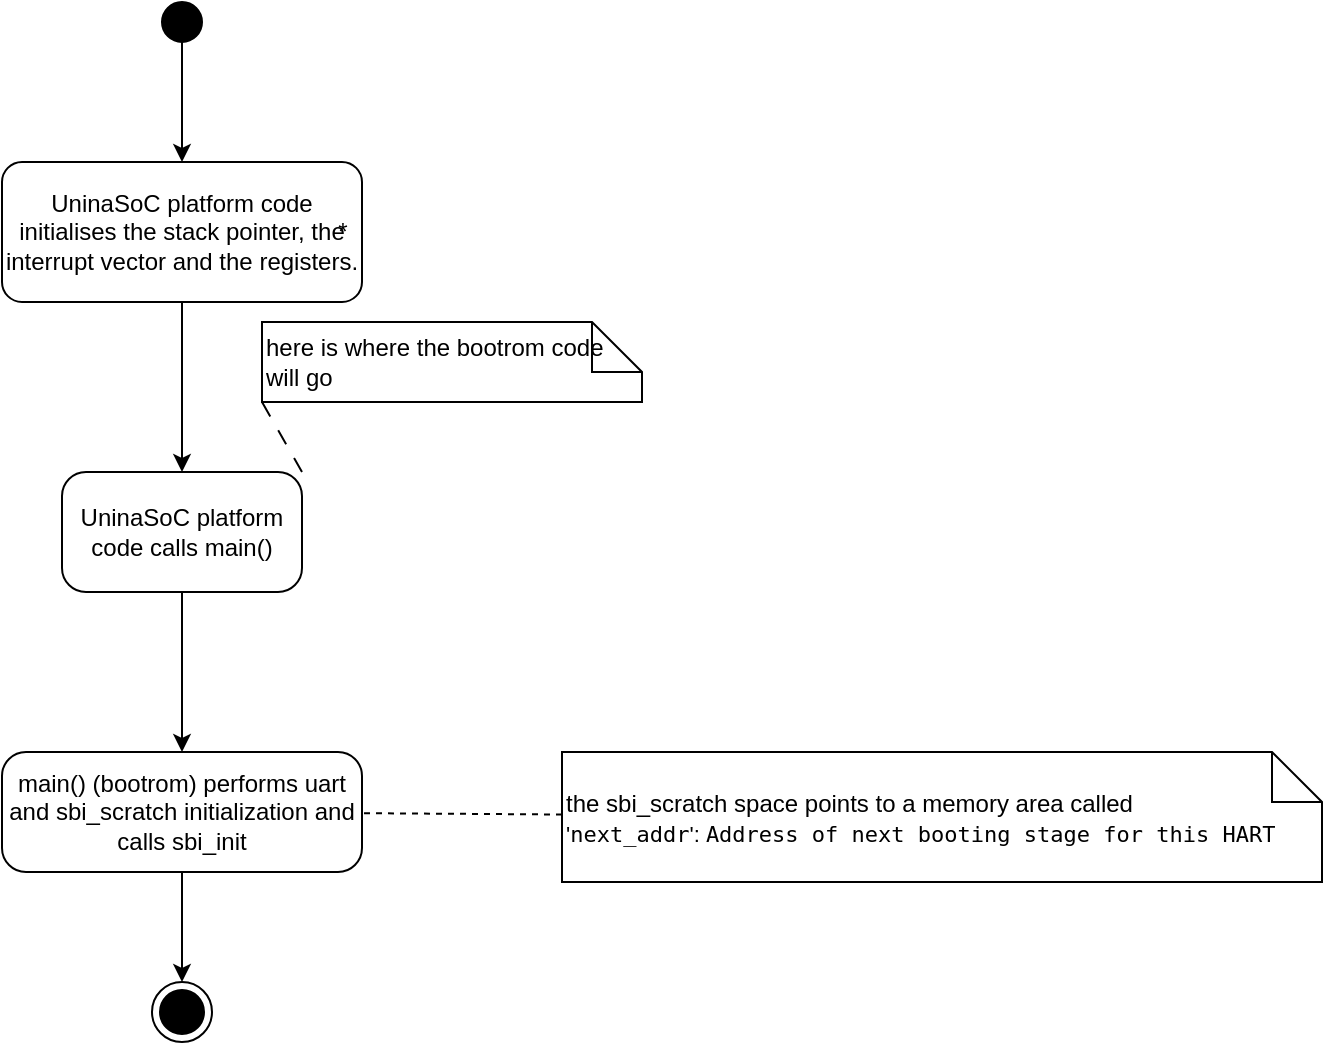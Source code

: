 <mxfile>
    <diagram id="r-MCoZjEIe7-ocMDFM3Q" name="Page-1">
        <mxGraphModel dx="622" dy="303" grid="1" gridSize="10" guides="1" tooltips="1" connect="1" arrows="1" fold="1" page="1" pageScale="1" pageWidth="827" pageHeight="1169" math="0" shadow="0">
            <root>
                <mxCell id="0"/>
                <mxCell id="1" parent="0"/>
                <mxCell id="6" style="edgeStyle=none;html=1;exitX=0.5;exitY=1;exitDx=0;exitDy=0;entryX=0.5;entryY=0;entryDx=0;entryDy=0;" edge="1" parent="1" source="2" target="3">
                    <mxGeometry relative="1" as="geometry"/>
                </mxCell>
                <mxCell id="2" value="" style="ellipse;fillColor=strokeColor;html=1;" vertex="1" parent="1">
                    <mxGeometry x="120" y="30" width="20" height="20" as="geometry"/>
                </mxCell>
                <mxCell id="8" value="" style="edgeStyle=none;html=1;" edge="1" parent="1" source="3" target="7">
                    <mxGeometry relative="1" as="geometry"/>
                </mxCell>
                <mxCell id="3" value="UninaSoC platform code initialises the stack pointer, the interrupt vector and the registers." style="html=1;dashed=0;rounded=1;absoluteArcSize=1;arcSize=20;verticalAlign=middle;align=center;whiteSpace=wrap;" vertex="1" parent="1">
                    <mxGeometry x="40" y="110" width="180" height="70" as="geometry"/>
                </mxCell>
                <mxCell id="4" value="*" style="text;resizeWidth=0;resizeHeight=0;points=[];part=1;verticalAlign=middle;align=center;html=1;" vertex="1" parent="3">
                    <mxGeometry x="1" y="0.5" width="20" height="20" relative="1" as="geometry">
                        <mxPoint x="-20" y="-10" as="offset"/>
                    </mxGeometry>
                </mxCell>
                <mxCell id="15" value="" style="edgeStyle=none;html=1;" edge="1" parent="1" source="7" target="14">
                    <mxGeometry relative="1" as="geometry"/>
                </mxCell>
                <mxCell id="7" value="UninaSoC platform code calls main()" style="rounded=1;whiteSpace=wrap;html=1;dashed=0;arcSize=20;" vertex="1" parent="1">
                    <mxGeometry x="70" y="265" width="120" height="60" as="geometry"/>
                </mxCell>
                <mxCell id="11" value="here is where the bootrom code will go" style="shape=note2;boundedLbl=1;whiteSpace=wrap;html=1;size=25;verticalAlign=middle;align=left;" vertex="1" parent="1">
                    <mxGeometry x="170" y="190" width="190" height="40" as="geometry"/>
                </mxCell>
                <mxCell id="13" style="edgeStyle=none;html=1;exitX=1;exitY=0;exitDx=0;exitDy=0;entryX=0;entryY=1;entryDx=0;entryDy=0;entryPerimeter=0;endArrow=none;endFill=0;dashed=1;dashPattern=8 8;" edge="1" parent="1" source="7" target="11">
                    <mxGeometry relative="1" as="geometry"/>
                </mxCell>
                <mxCell id="18" style="edgeStyle=none;html=1;entryX=0.5;entryY=0;entryDx=0;entryDy=0;" edge="1" parent="1" source="14" target="17">
                    <mxGeometry relative="1" as="geometry"/>
                </mxCell>
                <mxCell id="14" value="main() (bootrom) performs uart and sbi_scratch initialization and calls sbi_init" style="whiteSpace=wrap;html=1;rounded=1;dashed=0;arcSize=20;" vertex="1" parent="1">
                    <mxGeometry x="40" y="405" width="180" height="60" as="geometry"/>
                </mxCell>
                <mxCell id="17" value="" style="ellipse;html=1;shape=endState;fillColor=strokeColor;" vertex="1" parent="1">
                    <mxGeometry x="115" y="520" width="30" height="30" as="geometry"/>
                </mxCell>
                <mxCell id="20" value="" style="edgeStyle=none;html=1;endArrow=none;endFill=0;dashed=1;" edge="1" parent="1" source="19" target="14">
                    <mxGeometry relative="1" as="geometry"/>
                </mxCell>
                <mxCell id="19" value="&lt;p&gt;the sbi_scratch space points to a memory area called &lt;font style=&quot;font-size: 11px;&quot;&gt;&#39;&lt;span style=&quot;color: rgb(0, 0, 0); background-color: rgb(255, 255, 255); font-family: &amp;quot;Droid Sans Mono&amp;quot;, &amp;quot;monospace&amp;quot;, monospace; white-space: pre;&quot;&gt;next_addr&lt;/span&gt;&lt;span style=&quot;background-color: transparent;&quot;&gt;&#39;:&amp;nbsp;&lt;/span&gt;&lt;font style=&quot;color: rgb(0, 0, 0);&quot;&gt;&lt;span style=&quot;background-color: rgb(255, 255, 255); font-family: &amp;quot;Droid Sans Mono&amp;quot;, &amp;quot;monospace&amp;quot;, monospace; white-space: pre;&quot;&gt;Address of next booting stage for this HART &lt;/span&gt;&lt;span style=&quot;background-color: transparent;&quot;&gt;&amp;nbsp;&lt;/span&gt;&lt;/font&gt;&lt;/font&gt;&lt;/p&gt;" style="shape=note2;boundedLbl=1;html=1;size=25;verticalAlign=middle;align=left;whiteSpace=wrap;" vertex="1" parent="1">
                    <mxGeometry x="320" y="405" width="380" height="65" as="geometry"/>
                </mxCell>
            </root>
        </mxGraphModel>
    </diagram>
</mxfile>